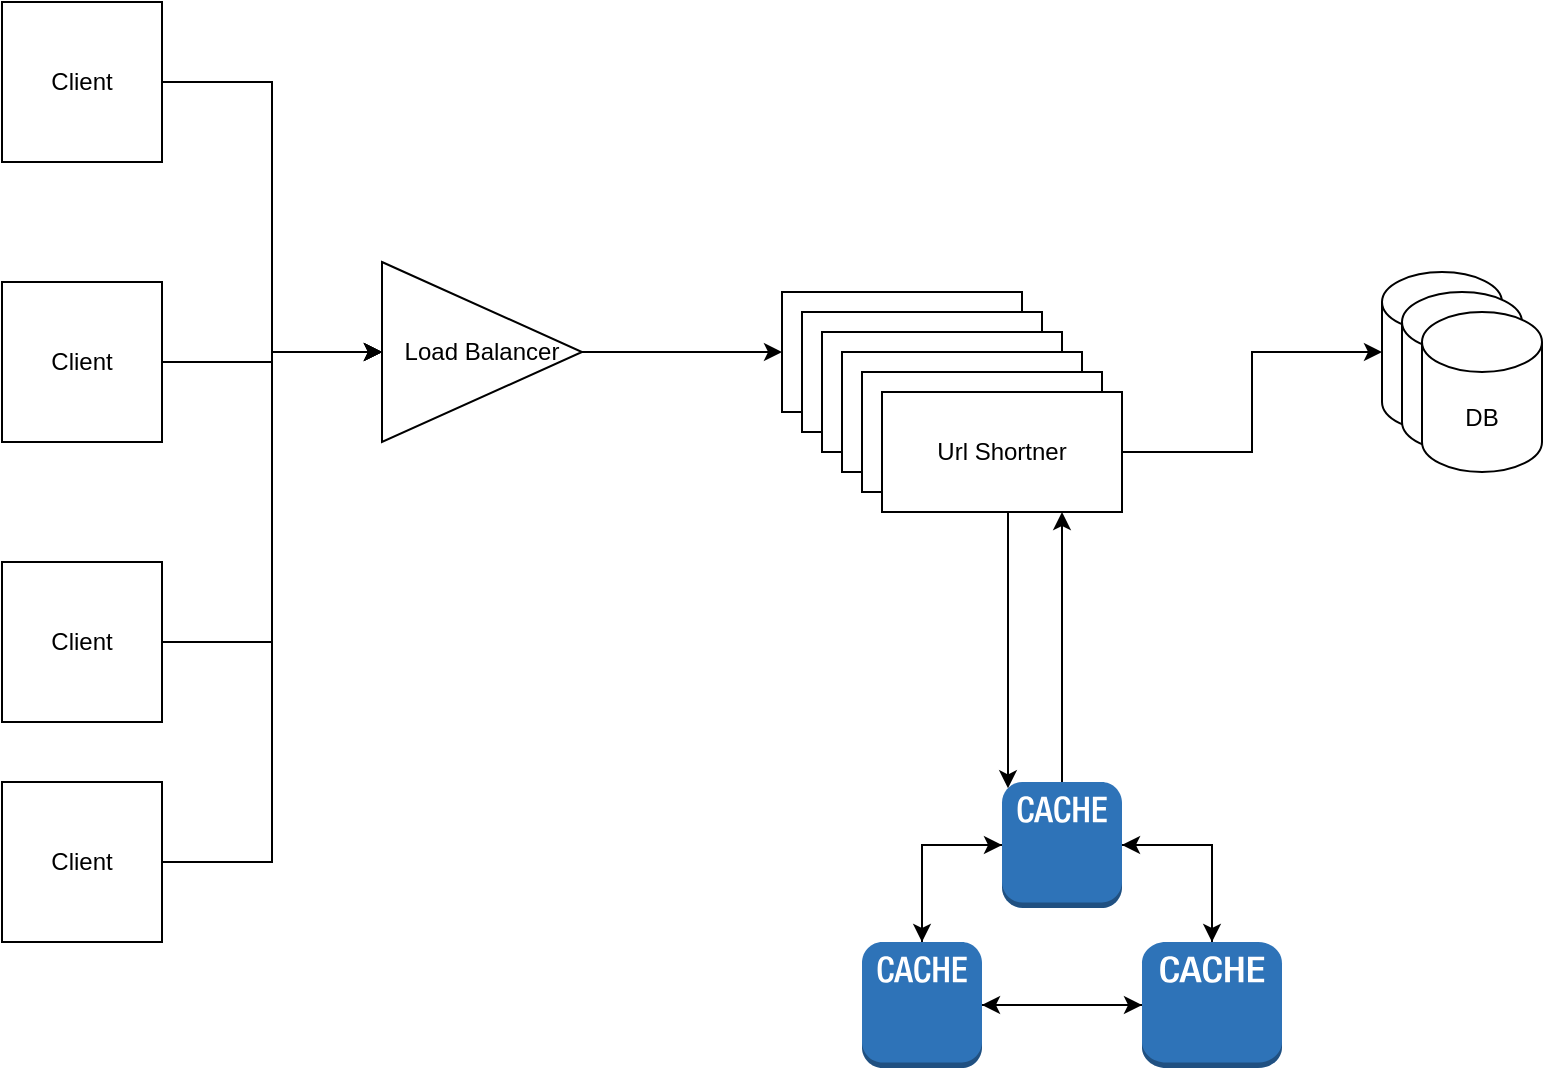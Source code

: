<mxfile version="22.1.18" type="device" pages="3">
  <diagram name="overview" id="hsU4lv-EQycWS0qrADkF">
    <mxGraphModel dx="1328" dy="590" grid="1" gridSize="10" guides="1" tooltips="1" connect="1" arrows="1" fold="1" page="1" pageScale="1" pageWidth="850" pageHeight="1100" math="0" shadow="0">
      <root>
        <mxCell id="0" />
        <mxCell id="1" parent="0" />
        <mxCell id="zlJZLhdvWkpfAHv41WlI-9" style="edgeStyle=orthogonalEdgeStyle;rounded=0;orthogonalLoop=1;jettySize=auto;html=1;" edge="1" parent="1" source="zlJZLhdvWkpfAHv41WlI-1" target="zlJZLhdvWkpfAHv41WlI-8">
          <mxGeometry relative="1" as="geometry" />
        </mxCell>
        <mxCell id="zlJZLhdvWkpfAHv41WlI-1" value="Load Balancer" style="triangle;whiteSpace=wrap;html=1;" vertex="1" parent="1">
          <mxGeometry x="270" y="200" width="100" height="90" as="geometry" />
        </mxCell>
        <mxCell id="zlJZLhdvWkpfAHv41WlI-20" style="edgeStyle=orthogonalEdgeStyle;rounded=0;orthogonalLoop=1;jettySize=auto;html=1;entryX=0;entryY=0.5;entryDx=0;entryDy=0;" edge="1" parent="1" source="zlJZLhdvWkpfAHv41WlI-2" target="zlJZLhdvWkpfAHv41WlI-1">
          <mxGeometry relative="1" as="geometry" />
        </mxCell>
        <mxCell id="zlJZLhdvWkpfAHv41WlI-2" value="Client" style="whiteSpace=wrap;html=1;aspect=fixed;" vertex="1" parent="1">
          <mxGeometry x="80" y="70" width="80" height="80" as="geometry" />
        </mxCell>
        <mxCell id="zlJZLhdvWkpfAHv41WlI-23" style="edgeStyle=orthogonalEdgeStyle;rounded=0;orthogonalLoop=1;jettySize=auto;html=1;entryX=0;entryY=0.5;entryDx=0;entryDy=0;" edge="1" parent="1" source="zlJZLhdvWkpfAHv41WlI-4" target="zlJZLhdvWkpfAHv41WlI-1">
          <mxGeometry relative="1" as="geometry" />
        </mxCell>
        <mxCell id="zlJZLhdvWkpfAHv41WlI-4" value="Client" style="whiteSpace=wrap;html=1;aspect=fixed;" vertex="1" parent="1">
          <mxGeometry x="80" y="460" width="80" height="80" as="geometry" />
        </mxCell>
        <mxCell id="zlJZLhdvWkpfAHv41WlI-22" style="edgeStyle=orthogonalEdgeStyle;rounded=0;orthogonalLoop=1;jettySize=auto;html=1;entryX=0;entryY=0.5;entryDx=0;entryDy=0;" edge="1" parent="1" source="zlJZLhdvWkpfAHv41WlI-5" target="zlJZLhdvWkpfAHv41WlI-1">
          <mxGeometry relative="1" as="geometry" />
        </mxCell>
        <mxCell id="zlJZLhdvWkpfAHv41WlI-5" value="Client" style="whiteSpace=wrap;html=1;aspect=fixed;" vertex="1" parent="1">
          <mxGeometry x="80" y="350" width="80" height="80" as="geometry" />
        </mxCell>
        <mxCell id="zlJZLhdvWkpfAHv41WlI-21" style="edgeStyle=orthogonalEdgeStyle;rounded=0;orthogonalLoop=1;jettySize=auto;html=1;" edge="1" parent="1" source="zlJZLhdvWkpfAHv41WlI-6" target="zlJZLhdvWkpfAHv41WlI-1">
          <mxGeometry relative="1" as="geometry" />
        </mxCell>
        <mxCell id="zlJZLhdvWkpfAHv41WlI-6" value="Client" style="whiteSpace=wrap;html=1;aspect=fixed;" vertex="1" parent="1">
          <mxGeometry x="80" y="210" width="80" height="80" as="geometry" />
        </mxCell>
        <mxCell id="zlJZLhdvWkpfAHv41WlI-8" value="" style="rounded=0;whiteSpace=wrap;html=1;" vertex="1" parent="1">
          <mxGeometry x="470" y="215" width="120" height="60" as="geometry" />
        </mxCell>
        <mxCell id="zlJZLhdvWkpfAHv41WlI-10" value="" style="rounded=0;whiteSpace=wrap;html=1;" vertex="1" parent="1">
          <mxGeometry x="480" y="225" width="120" height="60" as="geometry" />
        </mxCell>
        <mxCell id="zlJZLhdvWkpfAHv41WlI-11" value="" style="rounded=0;whiteSpace=wrap;html=1;" vertex="1" parent="1">
          <mxGeometry x="490" y="235" width="120" height="60" as="geometry" />
        </mxCell>
        <mxCell id="zlJZLhdvWkpfAHv41WlI-12" value="" style="rounded=0;whiteSpace=wrap;html=1;" vertex="1" parent="1">
          <mxGeometry x="500" y="245" width="120" height="60" as="geometry" />
        </mxCell>
        <mxCell id="zlJZLhdvWkpfAHv41WlI-13" value="" style="rounded=0;whiteSpace=wrap;html=1;" vertex="1" parent="1">
          <mxGeometry x="510" y="255" width="120" height="60" as="geometry" />
        </mxCell>
        <mxCell id="zlJZLhdvWkpfAHv41WlI-14" value="Url Shortner" style="rounded=0;whiteSpace=wrap;html=1;" vertex="1" parent="1">
          <mxGeometry x="520" y="265" width="120" height="60" as="geometry" />
        </mxCell>
        <mxCell id="zlJZLhdvWkpfAHv41WlI-15" value="" style="shape=cylinder3;whiteSpace=wrap;html=1;boundedLbl=1;backgroundOutline=1;size=15;" vertex="1" parent="1">
          <mxGeometry x="770" y="205" width="60" height="80" as="geometry" />
        </mxCell>
        <mxCell id="zlJZLhdvWkpfAHv41WlI-16" style="edgeStyle=orthogonalEdgeStyle;rounded=0;orthogonalLoop=1;jettySize=auto;html=1;entryX=0;entryY=0.5;entryDx=0;entryDy=0;entryPerimeter=0;" edge="1" parent="1" source="zlJZLhdvWkpfAHv41WlI-14" target="zlJZLhdvWkpfAHv41WlI-15">
          <mxGeometry relative="1" as="geometry" />
        </mxCell>
        <mxCell id="zlJZLhdvWkpfAHv41WlI-17" value="" style="shape=cylinder3;whiteSpace=wrap;html=1;boundedLbl=1;backgroundOutline=1;size=15;" vertex="1" parent="1">
          <mxGeometry x="780" y="215" width="60" height="80" as="geometry" />
        </mxCell>
        <mxCell id="zlJZLhdvWkpfAHv41WlI-18" value="DB" style="shape=cylinder3;whiteSpace=wrap;html=1;boundedLbl=1;backgroundOutline=1;size=15;" vertex="1" parent="1">
          <mxGeometry x="790" y="225" width="60" height="80" as="geometry" />
        </mxCell>
        <mxCell id="zlJZLhdvWkpfAHv41WlI-44" value="" style="edgeStyle=orthogonalEdgeStyle;rounded=0;orthogonalLoop=1;jettySize=auto;html=1;" edge="1" parent="1" source="zlJZLhdvWkpfAHv41WlI-25" target="zlJZLhdvWkpfAHv41WlI-26">
          <mxGeometry relative="1" as="geometry" />
        </mxCell>
        <mxCell id="zlJZLhdvWkpfAHv41WlI-25" value="" style="outlineConnect=0;dashed=0;verticalLabelPosition=bottom;verticalAlign=top;align=center;html=1;shape=mxgraph.aws3.cache_node;fillColor=#2E73B8;gradientColor=none;" vertex="1" parent="1">
          <mxGeometry x="510" y="540" width="60" height="63" as="geometry" />
        </mxCell>
        <mxCell id="zlJZLhdvWkpfAHv41WlI-40" style="edgeStyle=orthogonalEdgeStyle;rounded=0;orthogonalLoop=1;jettySize=auto;html=1;" edge="1" parent="1" source="zlJZLhdvWkpfAHv41WlI-26" target="zlJZLhdvWkpfAHv41WlI-25">
          <mxGeometry relative="1" as="geometry" />
        </mxCell>
        <mxCell id="zlJZLhdvWkpfAHv41WlI-26" value="" style="outlineConnect=0;dashed=0;verticalLabelPosition=bottom;verticalAlign=top;align=center;html=1;shape=mxgraph.aws3.cache_node;fillColor=#2E73B8;gradientColor=none;" vertex="1" parent="1">
          <mxGeometry x="650" y="540" width="70" height="63" as="geometry" />
        </mxCell>
        <mxCell id="zlJZLhdvWkpfAHv41WlI-37" style="edgeStyle=orthogonalEdgeStyle;rounded=0;orthogonalLoop=1;jettySize=auto;html=1;entryX=0.75;entryY=1;entryDx=0;entryDy=0;" edge="1" parent="1" source="zlJZLhdvWkpfAHv41WlI-27" target="zlJZLhdvWkpfAHv41WlI-14">
          <mxGeometry relative="1" as="geometry" />
        </mxCell>
        <mxCell id="zlJZLhdvWkpfAHv41WlI-38" style="edgeStyle=orthogonalEdgeStyle;rounded=0;orthogonalLoop=1;jettySize=auto;html=1;" edge="1" parent="1" source="zlJZLhdvWkpfAHv41WlI-27" target="zlJZLhdvWkpfAHv41WlI-25">
          <mxGeometry relative="1" as="geometry" />
        </mxCell>
        <mxCell id="zlJZLhdvWkpfAHv41WlI-39" style="edgeStyle=orthogonalEdgeStyle;rounded=0;orthogonalLoop=1;jettySize=auto;html=1;" edge="1" parent="1" source="zlJZLhdvWkpfAHv41WlI-27" target="zlJZLhdvWkpfAHv41WlI-26">
          <mxGeometry relative="1" as="geometry" />
        </mxCell>
        <mxCell id="zlJZLhdvWkpfAHv41WlI-27" value="" style="outlineConnect=0;dashed=0;verticalLabelPosition=bottom;verticalAlign=top;align=center;html=1;shape=mxgraph.aws3.cache_node;fillColor=#2E73B8;gradientColor=none;" vertex="1" parent="1">
          <mxGeometry x="580" y="460" width="60" height="63" as="geometry" />
        </mxCell>
        <mxCell id="zlJZLhdvWkpfAHv41WlI-42" style="edgeStyle=orthogonalEdgeStyle;rounded=0;orthogonalLoop=1;jettySize=auto;html=1;entryX=1;entryY=0.5;entryDx=0;entryDy=0;entryPerimeter=0;" edge="1" parent="1" source="zlJZLhdvWkpfAHv41WlI-26" target="zlJZLhdvWkpfAHv41WlI-27">
          <mxGeometry relative="1" as="geometry">
            <Array as="points">
              <mxPoint x="685" y="492" />
            </Array>
          </mxGeometry>
        </mxCell>
        <mxCell id="zlJZLhdvWkpfAHv41WlI-43" style="edgeStyle=orthogonalEdgeStyle;rounded=0;orthogonalLoop=1;jettySize=auto;html=1;entryX=0;entryY=0.5;entryDx=0;entryDy=0;entryPerimeter=0;" edge="1" parent="1" source="zlJZLhdvWkpfAHv41WlI-25" target="zlJZLhdvWkpfAHv41WlI-27">
          <mxGeometry relative="1" as="geometry">
            <Array as="points">
              <mxPoint x="540" y="492" />
            </Array>
          </mxGeometry>
        </mxCell>
        <mxCell id="zlJZLhdvWkpfAHv41WlI-46" style="edgeStyle=orthogonalEdgeStyle;rounded=0;orthogonalLoop=1;jettySize=auto;html=1;entryX=0.05;entryY=0.05;entryDx=0;entryDy=0;entryPerimeter=0;" edge="1" parent="1" source="zlJZLhdvWkpfAHv41WlI-14" target="zlJZLhdvWkpfAHv41WlI-27">
          <mxGeometry relative="1" as="geometry">
            <Array as="points">
              <mxPoint x="583" y="370" />
              <mxPoint x="583" y="370" />
            </Array>
          </mxGeometry>
        </mxCell>
      </root>
    </mxGraphModel>
  </diagram>
  <diagram id="ih3NLSmdSqk8ad1UzJlT" name="workflow-writepath">
    <mxGraphModel dx="1328" dy="590" grid="1" gridSize="10" guides="1" tooltips="1" connect="1" arrows="1" fold="1" page="1" pageScale="1" pageWidth="850" pageHeight="1100" math="0" shadow="0">
      <root>
        <mxCell id="0" />
        <mxCell id="1" parent="0" />
        <mxCell id="GwYWCGy8X_pPsM5VoCvt-3" value="" style="edgeStyle=orthogonalEdgeStyle;rounded=0;orthogonalLoop=1;jettySize=auto;html=1;" edge="1" parent="1" source="GwYWCGy8X_pPsM5VoCvt-1" target="GwYWCGy8X_pPsM5VoCvt-2">
          <mxGeometry relative="1" as="geometry" />
        </mxCell>
        <mxCell id="GwYWCGy8X_pPsM5VoCvt-4" value="POST: /url/new" style="edgeLabel;html=1;align=center;verticalAlign=middle;resizable=0;points=[];" vertex="1" connectable="0" parent="GwYWCGy8X_pPsM5VoCvt-3">
          <mxGeometry y="1" relative="1" as="geometry">
            <mxPoint as="offset" />
          </mxGeometry>
        </mxCell>
        <mxCell id="GwYWCGy8X_pPsM5VoCvt-1" value="Client" style="rounded=0;whiteSpace=wrap;html=1;" vertex="1" parent="1">
          <mxGeometry x="70" y="240" width="50" height="50" as="geometry" />
        </mxCell>
        <mxCell id="GwYWCGy8X_pPsM5VoCvt-2" value="LB" style="triangle;whiteSpace=wrap;html=1;" vertex="1" parent="1">
          <mxGeometry x="200" y="245" width="30" height="40" as="geometry" />
        </mxCell>
        <mxCell id="GwYWCGy8X_pPsM5VoCvt-5" value="" style="whiteSpace=wrap;html=1;aspect=fixed;" vertex="1" parent="1">
          <mxGeometry x="300" y="190" width="400" height="400" as="geometry" />
        </mxCell>
        <mxCell id="GwYWCGy8X_pPsM5VoCvt-7" style="edgeStyle=orthogonalEdgeStyle;rounded=0;orthogonalLoop=1;jettySize=auto;html=1;entryX=0;entryY=0.5;entryDx=0;entryDy=0;" edge="1" parent="1" source="GwYWCGy8X_pPsM5VoCvt-39" target="GwYWCGy8X_pPsM5VoCvt-8">
          <mxGeometry relative="1" as="geometry">
            <mxPoint x="340" y="265" as="targetPoint" />
          </mxGeometry>
        </mxCell>
        <mxCell id="GwYWCGy8X_pPsM5VoCvt-10" style="edgeStyle=orthogonalEdgeStyle;rounded=0;orthogonalLoop=1;jettySize=auto;html=1;entryX=0;entryY=0.5;entryDx=0;entryDy=0;" edge="1" parent="1" source="GwYWCGy8X_pPsM5VoCvt-8" target="GwYWCGy8X_pPsM5VoCvt-9">
          <mxGeometry relative="1" as="geometry" />
        </mxCell>
        <mxCell id="GwYWCGy8X_pPsM5VoCvt-17" value="yes" style="edgeLabel;html=1;align=center;verticalAlign=middle;resizable=0;points=[];" vertex="1" connectable="0" parent="GwYWCGy8X_pPsM5VoCvt-10">
          <mxGeometry x="-0.25" y="-1" relative="1" as="geometry">
            <mxPoint as="offset" />
          </mxGeometry>
        </mxCell>
        <mxCell id="GwYWCGy8X_pPsM5VoCvt-20" value="" style="edgeStyle=orthogonalEdgeStyle;rounded=0;orthogonalLoop=1;jettySize=auto;html=1;" edge="1" parent="1" source="GwYWCGy8X_pPsM5VoCvt-8" target="GwYWCGy8X_pPsM5VoCvt-19">
          <mxGeometry relative="1" as="geometry" />
        </mxCell>
        <mxCell id="GwYWCGy8X_pPsM5VoCvt-22" value="No" style="edgeLabel;html=1;align=center;verticalAlign=middle;resizable=0;points=[];" vertex="1" connectable="0" parent="GwYWCGy8X_pPsM5VoCvt-20">
          <mxGeometry x="-0.025" y="-1" relative="1" as="geometry">
            <mxPoint as="offset" />
          </mxGeometry>
        </mxCell>
        <mxCell id="GwYWCGy8X_pPsM5VoCvt-8" value="Is Custom Link" style="rhombus;whiteSpace=wrap;html=1;" vertex="1" parent="1">
          <mxGeometry x="330" y="225" width="90" height="80" as="geometry" />
        </mxCell>
        <mxCell id="GwYWCGy8X_pPsM5VoCvt-16" style="edgeStyle=orthogonalEdgeStyle;rounded=0;orthogonalLoop=1;jettySize=auto;html=1;" edge="1" parent="1" source="GwYWCGy8X_pPsM5VoCvt-9" target="GwYWCGy8X_pPsM5VoCvt-13">
          <mxGeometry relative="1" as="geometry">
            <Array as="points">
              <mxPoint x="510" y="170" />
              <mxPoint x="460" y="170" />
            </Array>
          </mxGeometry>
        </mxCell>
        <mxCell id="GwYWCGy8X_pPsM5VoCvt-23" style="edgeStyle=orthogonalEdgeStyle;rounded=0;orthogonalLoop=1;jettySize=auto;html=1;entryX=0.358;entryY=0.017;entryDx=0;entryDy=0;entryPerimeter=0;" edge="1" parent="1" source="GwYWCGy8X_pPsM5VoCvt-9" target="GwYWCGy8X_pPsM5VoCvt-25">
          <mxGeometry relative="1" as="geometry">
            <Array as="points">
              <mxPoint x="508" y="386" />
              <mxPoint x="508" y="386" />
            </Array>
          </mxGeometry>
        </mxCell>
        <mxCell id="GwYWCGy8X_pPsM5VoCvt-24" value="return 401" style="edgeLabel;html=1;align=center;verticalAlign=middle;resizable=0;points=[];" vertex="1" connectable="0" parent="GwYWCGy8X_pPsM5VoCvt-23">
          <mxGeometry x="0.305" y="1" relative="1" as="geometry">
            <mxPoint as="offset" />
          </mxGeometry>
        </mxCell>
        <mxCell id="GwYWCGy8X_pPsM5VoCvt-37" style="edgeStyle=orthogonalEdgeStyle;rounded=0;orthogonalLoop=1;jettySize=auto;html=1;entryX=0.5;entryY=1;entryDx=0;entryDy=0;" edge="1" parent="1" source="GwYWCGy8X_pPsM5VoCvt-9" target="GwYWCGy8X_pPsM5VoCvt-1">
          <mxGeometry relative="1" as="geometry">
            <Array as="points">
              <mxPoint x="510" y="310" />
              <mxPoint x="95" y="310" />
            </Array>
          </mxGeometry>
        </mxCell>
        <mxCell id="GwYWCGy8X_pPsM5VoCvt-38" value="401 Unauthorized" style="edgeLabel;html=1;align=center;verticalAlign=middle;resizable=0;points=[];" vertex="1" connectable="0" parent="GwYWCGy8X_pPsM5VoCvt-37">
          <mxGeometry x="0.16" y="1" relative="1" as="geometry">
            <mxPoint as="offset" />
          </mxGeometry>
        </mxCell>
        <mxCell id="GwYWCGy8X_pPsM5VoCvt-9" value="&lt;div&gt;Check if encoded text already exist&lt;br&gt;&lt;/div&gt;" style="rounded=0;whiteSpace=wrap;html=1;" vertex="1" parent="1">
          <mxGeometry x="460" y="240" width="100" height="50" as="geometry" />
        </mxCell>
        <mxCell id="GwYWCGy8X_pPsM5VoCvt-11" value="" style="shape=cylinder3;whiteSpace=wrap;html=1;boundedLbl=1;backgroundOutline=1;size=15;" vertex="1" parent="1">
          <mxGeometry x="410" y="40" width="60" height="80" as="geometry" />
        </mxCell>
        <mxCell id="GwYWCGy8X_pPsM5VoCvt-12" value="" style="shape=cylinder3;whiteSpace=wrap;html=1;boundedLbl=1;backgroundOutline=1;size=15;" vertex="1" parent="1">
          <mxGeometry x="420" y="50" width="60" height="80" as="geometry" />
        </mxCell>
        <mxCell id="GwYWCGy8X_pPsM5VoCvt-15" style="edgeStyle=orthogonalEdgeStyle;rounded=0;orthogonalLoop=1;jettySize=auto;html=1;" edge="1" parent="1" source="GwYWCGy8X_pPsM5VoCvt-13" target="GwYWCGy8X_pPsM5VoCvt-9">
          <mxGeometry relative="1" as="geometry">
            <Array as="points">
              <mxPoint x="460" y="170" />
              <mxPoint x="510" y="170" />
            </Array>
          </mxGeometry>
        </mxCell>
        <mxCell id="GwYWCGy8X_pPsM5VoCvt-13" value="DB" style="shape=cylinder3;whiteSpace=wrap;html=1;boundedLbl=1;backgroundOutline=1;size=15;" vertex="1" parent="1">
          <mxGeometry x="430" y="60" width="60" height="80" as="geometry" />
        </mxCell>
        <mxCell id="GwYWCGy8X_pPsM5VoCvt-26" value="" style="edgeStyle=orthogonalEdgeStyle;rounded=0;orthogonalLoop=1;jettySize=auto;html=1;" edge="1" parent="1" source="GwYWCGy8X_pPsM5VoCvt-19" target="GwYWCGy8X_pPsM5VoCvt-25">
          <mxGeometry relative="1" as="geometry" />
        </mxCell>
        <mxCell id="GwYWCGy8X_pPsM5VoCvt-19" value="Create New encoded text" style="rounded=0;whiteSpace=wrap;html=1;" vertex="1" parent="1">
          <mxGeometry x="315" y="385" width="120" height="60" as="geometry" />
        </mxCell>
        <mxCell id="GwYWCGy8X_pPsM5VoCvt-35" style="edgeStyle=orthogonalEdgeStyle;rounded=0;orthogonalLoop=1;jettySize=auto;html=1;entryX=0.25;entryY=1;entryDx=0;entryDy=0;" edge="1" parent="1" source="GwYWCGy8X_pPsM5VoCvt-25" target="GwYWCGy8X_pPsM5VoCvt-1">
          <mxGeometry relative="1" as="geometry">
            <Array as="points">
              <mxPoint x="525" y="540" />
              <mxPoint x="83" y="540" />
            </Array>
          </mxGeometry>
        </mxCell>
        <mxCell id="GwYWCGy8X_pPsM5VoCvt-36" value="return 200" style="edgeLabel;html=1;align=center;verticalAlign=middle;resizable=0;points=[];" vertex="1" connectable="0" parent="GwYWCGy8X_pPsM5VoCvt-35">
          <mxGeometry x="-0.109" y="1" relative="1" as="geometry">
            <mxPoint as="offset" />
          </mxGeometry>
        </mxCell>
        <mxCell id="GwYWCGy8X_pPsM5VoCvt-25" value="save the link in db" style="rounded=0;whiteSpace=wrap;html=1;" vertex="1" parent="1">
          <mxGeometry x="465" y="385" width="120" height="60" as="geometry" />
        </mxCell>
        <mxCell id="GwYWCGy8X_pPsM5VoCvt-27" value="" style="shape=cylinder3;whiteSpace=wrap;html=1;boundedLbl=1;backgroundOutline=1;size=15;" vertex="1" parent="1">
          <mxGeometry x="420" y="50" width="60" height="80" as="geometry" />
        </mxCell>
        <mxCell id="GwYWCGy8X_pPsM5VoCvt-28" value="" style="shape=cylinder3;whiteSpace=wrap;html=1;boundedLbl=1;backgroundOutline=1;size=15;" vertex="1" parent="1">
          <mxGeometry x="430" y="60" width="60" height="80" as="geometry" />
        </mxCell>
        <mxCell id="GwYWCGy8X_pPsM5VoCvt-29" value="DB" style="shape=cylinder3;whiteSpace=wrap;html=1;boundedLbl=1;backgroundOutline=1;size=15;" vertex="1" parent="1">
          <mxGeometry x="440" y="70" width="60" height="80" as="geometry" />
        </mxCell>
        <mxCell id="GwYWCGy8X_pPsM5VoCvt-30" value="" style="shape=cylinder3;whiteSpace=wrap;html=1;boundedLbl=1;backgroundOutline=1;size=15;" vertex="1" parent="1">
          <mxGeometry x="790" y="345" width="60" height="80" as="geometry" />
        </mxCell>
        <mxCell id="GwYWCGy8X_pPsM5VoCvt-31" value="" style="shape=cylinder3;whiteSpace=wrap;html=1;boundedLbl=1;backgroundOutline=1;size=15;" vertex="1" parent="1">
          <mxGeometry x="800" y="355" width="60" height="80" as="geometry" />
        </mxCell>
        <mxCell id="GwYWCGy8X_pPsM5VoCvt-32" value="DB" style="shape=cylinder3;whiteSpace=wrap;html=1;boundedLbl=1;backgroundOutline=1;size=15;" vertex="1" parent="1">
          <mxGeometry x="810" y="365" width="60" height="80" as="geometry" />
        </mxCell>
        <mxCell id="GwYWCGy8X_pPsM5VoCvt-33" style="edgeStyle=orthogonalEdgeStyle;rounded=0;orthogonalLoop=1;jettySize=auto;html=1;entryX=0;entryY=0;entryDx=0;entryDy=52.5;entryPerimeter=0;" edge="1" parent="1" source="GwYWCGy8X_pPsM5VoCvt-25" target="GwYWCGy8X_pPsM5VoCvt-31">
          <mxGeometry relative="1" as="geometry">
            <Array as="points">
              <mxPoint x="693" y="408" />
            </Array>
          </mxGeometry>
        </mxCell>
        <mxCell id="GwYWCGy8X_pPsM5VoCvt-34" style="edgeStyle=orthogonalEdgeStyle;rounded=0;orthogonalLoop=1;jettySize=auto;html=1;entryX=1;entryY=0.25;entryDx=0;entryDy=0;" edge="1" parent="1" source="GwYWCGy8X_pPsM5VoCvt-32" target="GwYWCGy8X_pPsM5VoCvt-25">
          <mxGeometry relative="1" as="geometry">
            <Array as="points">
              <mxPoint x="698" y="405" />
              <mxPoint x="698" y="410" />
              <mxPoint x="585" y="410" />
            </Array>
          </mxGeometry>
        </mxCell>
        <mxCell id="GwYWCGy8X_pPsM5VoCvt-40" value="" style="edgeStyle=orthogonalEdgeStyle;rounded=0;orthogonalLoop=1;jettySize=auto;html=1;entryX=0;entryY=0.5;entryDx=0;entryDy=0;" edge="1" parent="1" source="GwYWCGy8X_pPsM5VoCvt-2" target="GwYWCGy8X_pPsM5VoCvt-39">
          <mxGeometry relative="1" as="geometry">
            <mxPoint x="230" y="265" as="sourcePoint" />
            <mxPoint x="330" y="265" as="targetPoint" />
          </mxGeometry>
        </mxCell>
        <mxCell id="GwYWCGy8X_pPsM5VoCvt-39" value="Auth" style="triangle;whiteSpace=wrap;html=1;" vertex="1" parent="1">
          <mxGeometry x="250" y="245" width="30" height="40" as="geometry" />
        </mxCell>
      </root>
    </mxGraphModel>
  </diagram>
  <diagram id="e_092k0cI8QaiYSYY1O9" name="workflow-readpath">
    <mxGraphModel dx="1328" dy="590" grid="1" gridSize="10" guides="1" tooltips="1" connect="1" arrows="1" fold="1" page="1" pageScale="1" pageWidth="850" pageHeight="1100" math="0" shadow="0">
      <root>
        <mxCell id="0" />
        <mxCell id="1" parent="0" />
        <mxCell id="L3_5KBT079Dbn_zGW9gc-1" value="LB" style="triangle;whiteSpace=wrap;html=1;" vertex="1" parent="1">
          <mxGeometry x="200" y="120" width="60" height="80" as="geometry" />
        </mxCell>
        <mxCell id="L3_5KBT079Dbn_zGW9gc-4" style="edgeStyle=orthogonalEdgeStyle;rounded=0;orthogonalLoop=1;jettySize=auto;html=1;" edge="1" parent="1" source="L3_5KBT079Dbn_zGW9gc-3" target="L3_5KBT079Dbn_zGW9gc-1">
          <mxGeometry relative="1" as="geometry" />
        </mxCell>
        <mxCell id="L3_5KBT079Dbn_zGW9gc-3" value="Users" style="rounded=0;whiteSpace=wrap;html=1;" vertex="1" parent="1">
          <mxGeometry x="10" y="130" width="120" height="60" as="geometry" />
        </mxCell>
        <mxCell id="L3_5KBT079Dbn_zGW9gc-5" value="" style="whiteSpace=wrap;html=1;aspect=fixed;" vertex="1" parent="1">
          <mxGeometry x="290" y="90" width="390" height="390" as="geometry" />
        </mxCell>
        <mxCell id="L3_5KBT079Dbn_zGW9gc-12" value="" style="edgeStyle=orthogonalEdgeStyle;rounded=0;orthogonalLoop=1;jettySize=auto;html=1;" edge="1" parent="1" source="L3_5KBT079Dbn_zGW9gc-6" target="L3_5KBT079Dbn_zGW9gc-11">
          <mxGeometry relative="1" as="geometry" />
        </mxCell>
        <mxCell id="L3_5KBT079Dbn_zGW9gc-6" value="Check if url is in cache" style="rounded=0;whiteSpace=wrap;html=1;" vertex="1" parent="1">
          <mxGeometry x="330" y="130" width="120" height="60" as="geometry" />
        </mxCell>
        <mxCell id="L3_5KBT079Dbn_zGW9gc-7" style="edgeStyle=orthogonalEdgeStyle;rounded=0;orthogonalLoop=1;jettySize=auto;html=1;" edge="1" parent="1" source="L3_5KBT079Dbn_zGW9gc-1" target="L3_5KBT079Dbn_zGW9gc-6">
          <mxGeometry relative="1" as="geometry" />
        </mxCell>
        <mxCell id="L3_5KBT079Dbn_zGW9gc-9" style="edgeStyle=orthogonalEdgeStyle;rounded=0;orthogonalLoop=1;jettySize=auto;html=1;" edge="1" parent="1" source="L3_5KBT079Dbn_zGW9gc-8" target="L3_5KBT079Dbn_zGW9gc-6">
          <mxGeometry relative="1" as="geometry">
            <Array as="points">
              <mxPoint x="395" y="110" />
              <mxPoint x="395" y="110" />
            </Array>
          </mxGeometry>
        </mxCell>
        <mxCell id="L3_5KBT079Dbn_zGW9gc-8" value="" style="outlineConnect=0;dashed=0;verticalLabelPosition=bottom;verticalAlign=top;align=center;html=1;shape=mxgraph.aws3.cache_node;fillColor=#2E73B8;gradientColor=none;" vertex="1" parent="1">
          <mxGeometry x="365" width="60" height="63" as="geometry" />
        </mxCell>
        <mxCell id="L3_5KBT079Dbn_zGW9gc-10" style="edgeStyle=orthogonalEdgeStyle;rounded=0;orthogonalLoop=1;jettySize=auto;html=1;entryX=0.5;entryY=1;entryDx=0;entryDy=0;entryPerimeter=0;" edge="1" parent="1" source="L3_5KBT079Dbn_zGW9gc-6" target="L3_5KBT079Dbn_zGW9gc-8">
          <mxGeometry relative="1" as="geometry">
            <Array as="points">
              <mxPoint x="395" y="110" />
              <mxPoint x="395" y="110" />
            </Array>
          </mxGeometry>
        </mxCell>
        <mxCell id="L3_5KBT079Dbn_zGW9gc-22" style="edgeStyle=orthogonalEdgeStyle;rounded=0;orthogonalLoop=1;jettySize=auto;html=1;exitX=1;exitY=0.5;exitDx=0;exitDy=0;" edge="1" parent="1" source="L3_5KBT079Dbn_zGW9gc-11" target="L3_5KBT079Dbn_zGW9gc-16">
          <mxGeometry relative="1" as="geometry">
            <Array as="points">
              <mxPoint x="600" y="160" />
            </Array>
          </mxGeometry>
        </mxCell>
        <mxCell id="L3_5KBT079Dbn_zGW9gc-27" value="yes" style="edgeLabel;html=1;align=center;verticalAlign=middle;resizable=0;points=[];" vertex="1" connectable="0" parent="L3_5KBT079Dbn_zGW9gc-22">
          <mxGeometry x="0.008" y="-1" relative="1" as="geometry">
            <mxPoint as="offset" />
          </mxGeometry>
        </mxCell>
        <mxCell id="L3_5KBT079Dbn_zGW9gc-24" style="edgeStyle=orthogonalEdgeStyle;rounded=0;orthogonalLoop=1;jettySize=auto;html=1;entryX=0.5;entryY=0;entryDx=0;entryDy=0;" edge="1" parent="1" source="L3_5KBT079Dbn_zGW9gc-11" target="L3_5KBT079Dbn_zGW9gc-20">
          <mxGeometry relative="1" as="geometry">
            <Array as="points">
              <mxPoint x="540" y="220" />
              <mxPoint x="390" y="220" />
            </Array>
          </mxGeometry>
        </mxCell>
        <mxCell id="L3_5KBT079Dbn_zGW9gc-25" value="no" style="edgeLabel;html=1;align=center;verticalAlign=middle;resizable=0;points=[];" vertex="1" connectable="0" parent="L3_5KBT079Dbn_zGW9gc-24">
          <mxGeometry x="-0.063" y="1" relative="1" as="geometry">
            <mxPoint as="offset" />
          </mxGeometry>
        </mxCell>
        <mxCell id="L3_5KBT079Dbn_zGW9gc-11" value="Object Found" style="rhombus;whiteSpace=wrap;html=1;" vertex="1" parent="1">
          <mxGeometry x="500" y="120" width="80" height="80" as="geometry" />
        </mxCell>
        <mxCell id="L3_5KBT079Dbn_zGW9gc-18" style="edgeStyle=orthogonalEdgeStyle;rounded=0;orthogonalLoop=1;jettySize=auto;html=1;" edge="1" parent="1" source="L3_5KBT079Dbn_zGW9gc-16" target="L3_5KBT079Dbn_zGW9gc-3">
          <mxGeometry relative="1" as="geometry" />
        </mxCell>
        <mxCell id="L3_5KBT079Dbn_zGW9gc-19" value="&lt;div&gt;{&lt;/div&gt;&lt;div&gt;status: 302&lt;/div&gt;&lt;div&gt;url: &amp;lt;url&amp;gt;&lt;/div&gt;&lt;div&gt;}&lt;br&gt;&lt;/div&gt;" style="edgeLabel;html=1;align=center;verticalAlign=middle;resizable=0;points=[];" vertex="1" connectable="0" parent="L3_5KBT079Dbn_zGW9gc-18">
          <mxGeometry x="-0.343" y="4" relative="1" as="geometry">
            <mxPoint as="offset" />
          </mxGeometry>
        </mxCell>
        <mxCell id="L3_5KBT079Dbn_zGW9gc-16" value="prepare the response" style="rounded=0;whiteSpace=wrap;html=1;" vertex="1" parent="1">
          <mxGeometry x="480" y="390" width="120" height="60" as="geometry" />
        </mxCell>
        <mxCell id="L3_5KBT079Dbn_zGW9gc-29" style="edgeStyle=orthogonalEdgeStyle;rounded=0;orthogonalLoop=1;jettySize=auto;html=1;" edge="1" parent="1" source="L3_5KBT079Dbn_zGW9gc-20" target="L3_5KBT079Dbn_zGW9gc-28">
          <mxGeometry relative="1" as="geometry" />
        </mxCell>
        <mxCell id="L3_5KBT079Dbn_zGW9gc-35" style="edgeStyle=orthogonalEdgeStyle;rounded=0;orthogonalLoop=1;jettySize=auto;html=1;" edge="1" parent="1" source="L3_5KBT079Dbn_zGW9gc-20" target="L3_5KBT079Dbn_zGW9gc-33">
          <mxGeometry relative="1" as="geometry" />
        </mxCell>
        <mxCell id="L3_5KBT079Dbn_zGW9gc-20" value="Get url from db" style="rounded=0;whiteSpace=wrap;html=1;" vertex="1" parent="1">
          <mxGeometry x="330" y="240" width="120" height="60" as="geometry" />
        </mxCell>
        <mxCell id="L3_5KBT079Dbn_zGW9gc-37" style="edgeStyle=orthogonalEdgeStyle;rounded=0;orthogonalLoop=1;jettySize=auto;html=1;" edge="1" parent="1" source="L3_5KBT079Dbn_zGW9gc-28" target="L3_5KBT079Dbn_zGW9gc-36">
          <mxGeometry relative="1" as="geometry" />
        </mxCell>
        <mxCell id="L3_5KBT079Dbn_zGW9gc-28" value="save to cache" style="rounded=0;whiteSpace=wrap;html=1;" vertex="1" parent="1">
          <mxGeometry x="330" y="330" width="120" height="60" as="geometry" />
        </mxCell>
        <mxCell id="L3_5KBT079Dbn_zGW9gc-30" style="edgeStyle=orthogonalEdgeStyle;rounded=0;orthogonalLoop=1;jettySize=auto;html=1;entryX=0.567;entryY=-0.017;entryDx=0;entryDy=0;entryPerimeter=0;" edge="1" parent="1" source="L3_5KBT079Dbn_zGW9gc-28" target="L3_5KBT079Dbn_zGW9gc-16">
          <mxGeometry relative="1" as="geometry" />
        </mxCell>
        <mxCell id="L3_5KBT079Dbn_zGW9gc-31" value="" style="shape=cylinder3;whiteSpace=wrap;html=1;boundedLbl=1;backgroundOutline=1;size=15;" vertex="1" parent="1">
          <mxGeometry x="160" y="200" width="60" height="80" as="geometry" />
        </mxCell>
        <mxCell id="L3_5KBT079Dbn_zGW9gc-32" value="" style="shape=cylinder3;whiteSpace=wrap;html=1;boundedLbl=1;backgroundOutline=1;size=15;" vertex="1" parent="1">
          <mxGeometry x="170" y="210" width="60" height="80" as="geometry" />
        </mxCell>
        <mxCell id="L3_5KBT079Dbn_zGW9gc-34" style="edgeStyle=orthogonalEdgeStyle;rounded=0;orthogonalLoop=1;jettySize=auto;html=1;" edge="1" parent="1" source="L3_5KBT079Dbn_zGW9gc-33" target="L3_5KBT079Dbn_zGW9gc-20">
          <mxGeometry relative="1" as="geometry" />
        </mxCell>
        <mxCell id="L3_5KBT079Dbn_zGW9gc-33" value="DB" style="shape=cylinder3;whiteSpace=wrap;html=1;boundedLbl=1;backgroundOutline=1;size=15;" vertex="1" parent="1">
          <mxGeometry x="180" y="230" width="60" height="80" as="geometry" />
        </mxCell>
        <mxCell id="L3_5KBT079Dbn_zGW9gc-36" value="" style="outlineConnect=0;dashed=0;verticalLabelPosition=bottom;verticalAlign=top;align=center;html=1;shape=mxgraph.aws3.cache_node;fillColor=#2E73B8;gradientColor=none;" vertex="1" parent="1">
          <mxGeometry x="180" y="328.5" width="60" height="63" as="geometry" />
        </mxCell>
      </root>
    </mxGraphModel>
  </diagram>
</mxfile>
